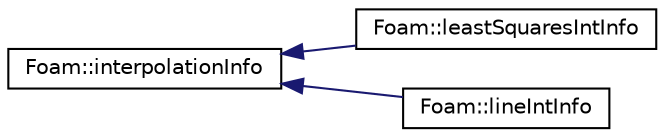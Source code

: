digraph "Graphical Class Hierarchy"
{
 // LATEX_PDF_SIZE
  edge [fontname="Helvetica",fontsize="10",labelfontname="Helvetica",labelfontsize="10"];
  node [fontname="Helvetica",fontsize="10",shape=record];
  rankdir="LR";
  Node0 [label="Foam::interpolationInfo",height=0.2,width=0.4,color="black", fillcolor="white", style="filled",URL="$classFoam_1_1interpolationInfo.html",tooltip=" "];
  Node0 -> Node1 [dir="back",color="midnightblue",fontsize="10",style="solid",fontname="Helvetica"];
  Node1 [label="Foam::leastSquaresIntInfo",height=0.2,width=0.4,color="black", fillcolor="white", style="filled",URL="$classFoam_1_1leastSquaresIntInfo.html",tooltip=" "];
  Node0 -> Node2 [dir="back",color="midnightblue",fontsize="10",style="solid",fontname="Helvetica"];
  Node2 [label="Foam::lineIntInfo",height=0.2,width=0.4,color="black", fillcolor="white", style="filled",URL="$classFoam_1_1lineIntInfo.html",tooltip=" "];
}
